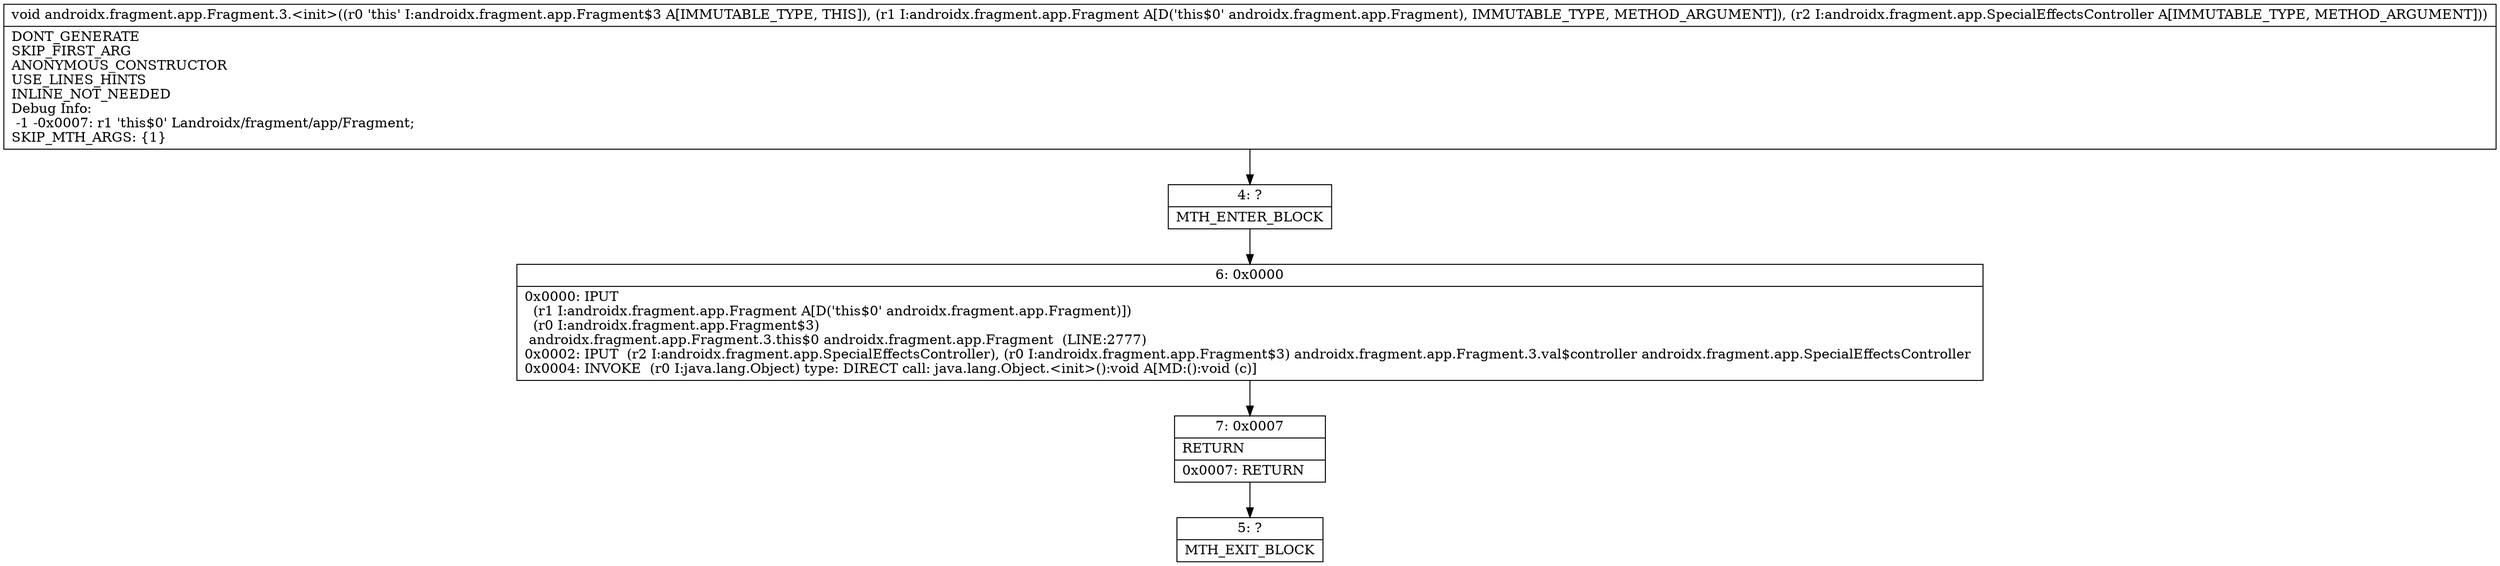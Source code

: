 digraph "CFG forandroidx.fragment.app.Fragment.3.\<init\>(Landroidx\/fragment\/app\/Fragment;Landroidx\/fragment\/app\/SpecialEffectsController;)V" {
Node_4 [shape=record,label="{4\:\ ?|MTH_ENTER_BLOCK\l}"];
Node_6 [shape=record,label="{6\:\ 0x0000|0x0000: IPUT  \l  (r1 I:androidx.fragment.app.Fragment A[D('this$0' androidx.fragment.app.Fragment)])\l  (r0 I:androidx.fragment.app.Fragment$3)\l androidx.fragment.app.Fragment.3.this$0 androidx.fragment.app.Fragment  (LINE:2777)\l0x0002: IPUT  (r2 I:androidx.fragment.app.SpecialEffectsController), (r0 I:androidx.fragment.app.Fragment$3) androidx.fragment.app.Fragment.3.val$controller androidx.fragment.app.SpecialEffectsController \l0x0004: INVOKE  (r0 I:java.lang.Object) type: DIRECT call: java.lang.Object.\<init\>():void A[MD:():void (c)]\l}"];
Node_7 [shape=record,label="{7\:\ 0x0007|RETURN\l|0x0007: RETURN   \l}"];
Node_5 [shape=record,label="{5\:\ ?|MTH_EXIT_BLOCK\l}"];
MethodNode[shape=record,label="{void androidx.fragment.app.Fragment.3.\<init\>((r0 'this' I:androidx.fragment.app.Fragment$3 A[IMMUTABLE_TYPE, THIS]), (r1 I:androidx.fragment.app.Fragment A[D('this$0' androidx.fragment.app.Fragment), IMMUTABLE_TYPE, METHOD_ARGUMENT]), (r2 I:androidx.fragment.app.SpecialEffectsController A[IMMUTABLE_TYPE, METHOD_ARGUMENT]))  | DONT_GENERATE\lSKIP_FIRST_ARG\lANONYMOUS_CONSTRUCTOR\lUSE_LINES_HINTS\lINLINE_NOT_NEEDED\lDebug Info:\l  \-1 \-0x0007: r1 'this$0' Landroidx\/fragment\/app\/Fragment;\lSKIP_MTH_ARGS: \{1\}\l}"];
MethodNode -> Node_4;Node_4 -> Node_6;
Node_6 -> Node_7;
Node_7 -> Node_5;
}

